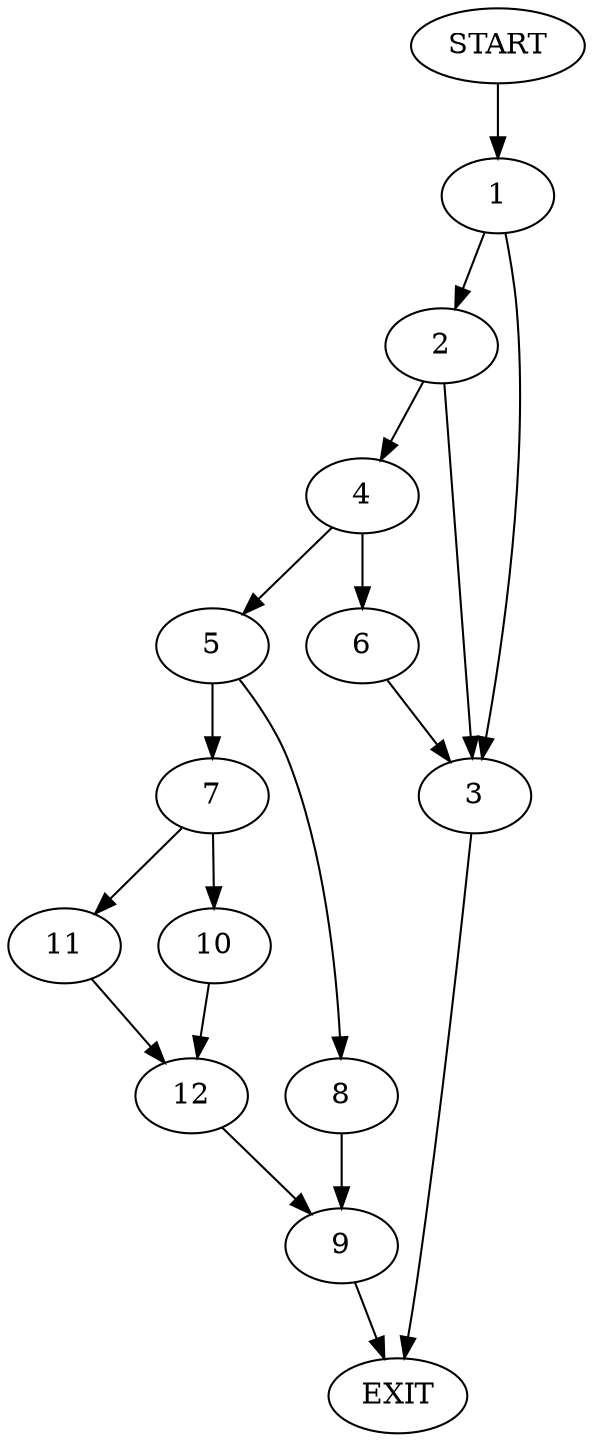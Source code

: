 digraph {
0 [label="START"]
13 [label="EXIT"]
0 -> 1
1 -> 2
1 -> 3
2 -> 3
2 -> 4
3 -> 13
4 -> 5
4 -> 6
5 -> 7
5 -> 8
6 -> 3
8 -> 9
7 -> 10
7 -> 11
10 -> 12
11 -> 12
12 -> 9
9 -> 13
}
